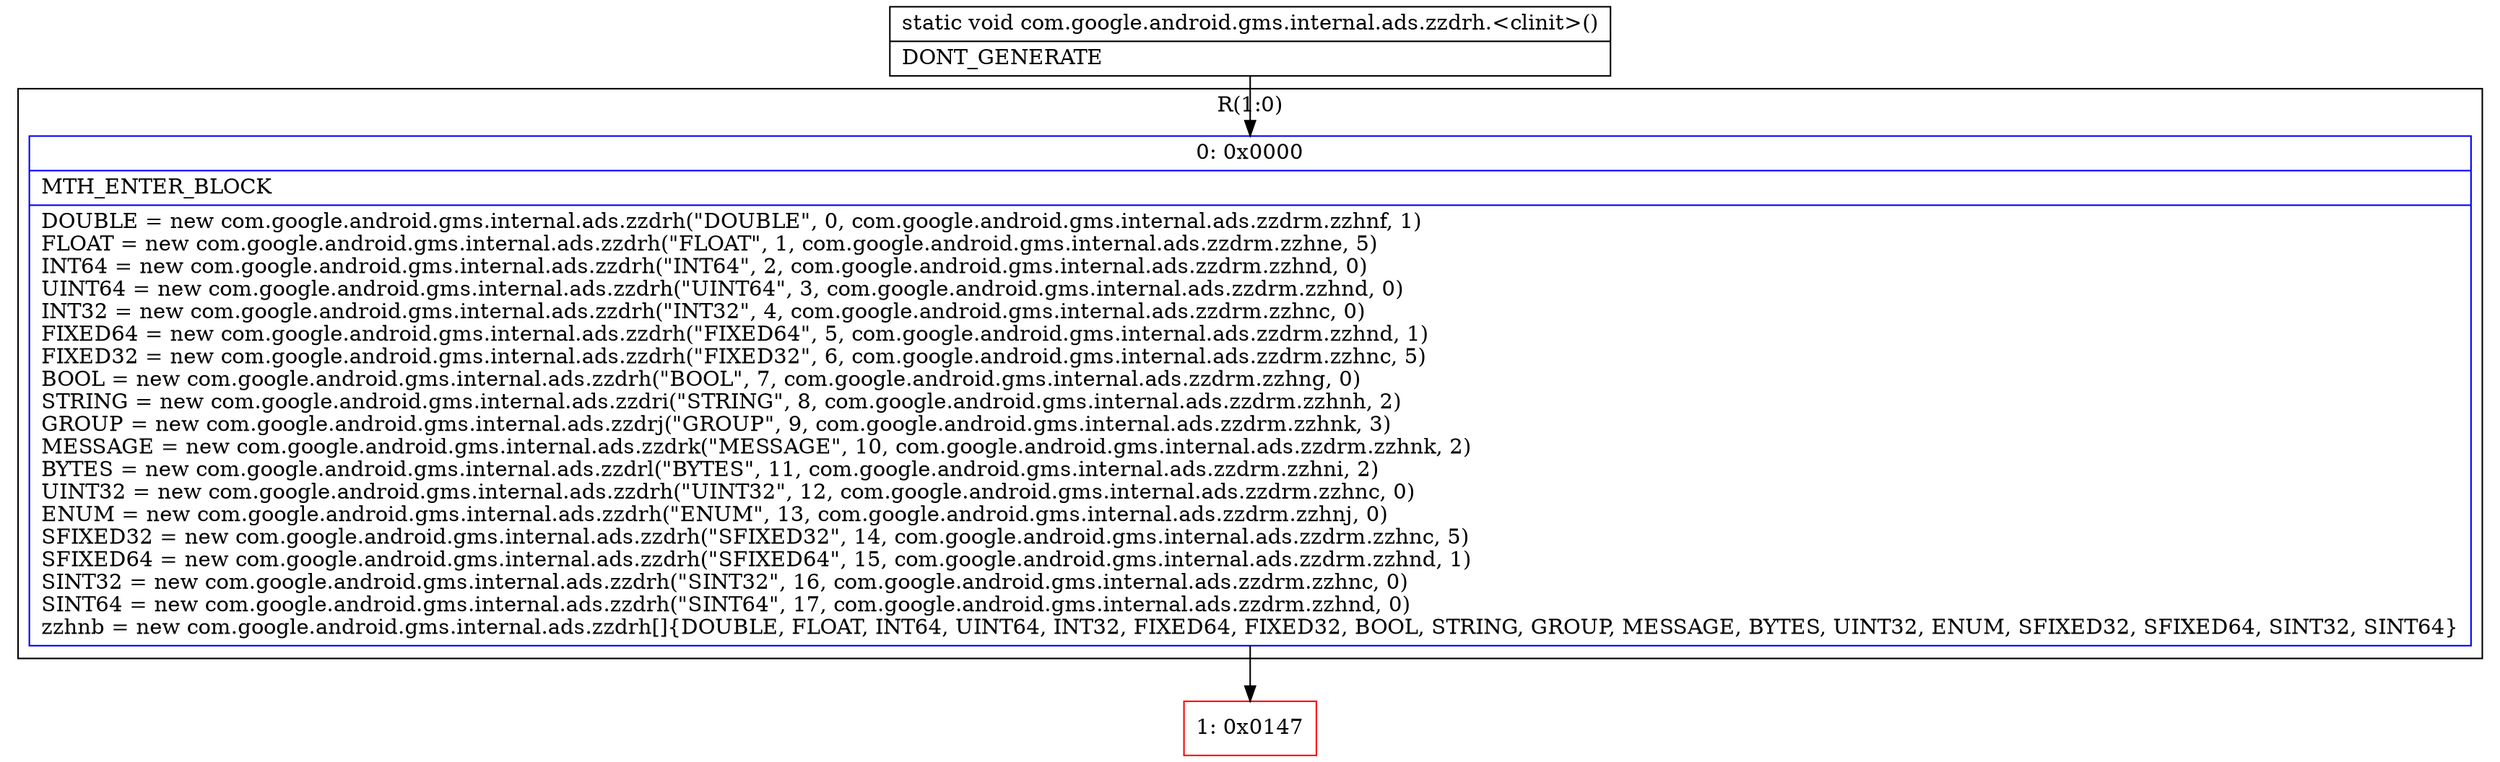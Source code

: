 digraph "CFG forcom.google.android.gms.internal.ads.zzdrh.\<clinit\>()V" {
subgraph cluster_Region_1288381072 {
label = "R(1:0)";
node [shape=record,color=blue];
Node_0 [shape=record,label="{0\:\ 0x0000|MTH_ENTER_BLOCK\l|DOUBLE = new com.google.android.gms.internal.ads.zzdrh(\"DOUBLE\", 0, com.google.android.gms.internal.ads.zzdrm.zzhnf, 1)\lFLOAT = new com.google.android.gms.internal.ads.zzdrh(\"FLOAT\", 1, com.google.android.gms.internal.ads.zzdrm.zzhne, 5)\lINT64 = new com.google.android.gms.internal.ads.zzdrh(\"INT64\", 2, com.google.android.gms.internal.ads.zzdrm.zzhnd, 0)\lUINT64 = new com.google.android.gms.internal.ads.zzdrh(\"UINT64\", 3, com.google.android.gms.internal.ads.zzdrm.zzhnd, 0)\lINT32 = new com.google.android.gms.internal.ads.zzdrh(\"INT32\", 4, com.google.android.gms.internal.ads.zzdrm.zzhnc, 0)\lFIXED64 = new com.google.android.gms.internal.ads.zzdrh(\"FIXED64\", 5, com.google.android.gms.internal.ads.zzdrm.zzhnd, 1)\lFIXED32 = new com.google.android.gms.internal.ads.zzdrh(\"FIXED32\", 6, com.google.android.gms.internal.ads.zzdrm.zzhnc, 5)\lBOOL = new com.google.android.gms.internal.ads.zzdrh(\"BOOL\", 7, com.google.android.gms.internal.ads.zzdrm.zzhng, 0)\lSTRING = new com.google.android.gms.internal.ads.zzdri(\"STRING\", 8, com.google.android.gms.internal.ads.zzdrm.zzhnh, 2)\lGROUP = new com.google.android.gms.internal.ads.zzdrj(\"GROUP\", 9, com.google.android.gms.internal.ads.zzdrm.zzhnk, 3)\lMESSAGE = new com.google.android.gms.internal.ads.zzdrk(\"MESSAGE\", 10, com.google.android.gms.internal.ads.zzdrm.zzhnk, 2)\lBYTES = new com.google.android.gms.internal.ads.zzdrl(\"BYTES\", 11, com.google.android.gms.internal.ads.zzdrm.zzhni, 2)\lUINT32 = new com.google.android.gms.internal.ads.zzdrh(\"UINT32\", 12, com.google.android.gms.internal.ads.zzdrm.zzhnc, 0)\lENUM = new com.google.android.gms.internal.ads.zzdrh(\"ENUM\", 13, com.google.android.gms.internal.ads.zzdrm.zzhnj, 0)\lSFIXED32 = new com.google.android.gms.internal.ads.zzdrh(\"SFIXED32\", 14, com.google.android.gms.internal.ads.zzdrm.zzhnc, 5)\lSFIXED64 = new com.google.android.gms.internal.ads.zzdrh(\"SFIXED64\", 15, com.google.android.gms.internal.ads.zzdrm.zzhnd, 1)\lSINT32 = new com.google.android.gms.internal.ads.zzdrh(\"SINT32\", 16, com.google.android.gms.internal.ads.zzdrm.zzhnc, 0)\lSINT64 = new com.google.android.gms.internal.ads.zzdrh(\"SINT64\", 17, com.google.android.gms.internal.ads.zzdrm.zzhnd, 0)\lzzhnb = new com.google.android.gms.internal.ads.zzdrh[]\{DOUBLE, FLOAT, INT64, UINT64, INT32, FIXED64, FIXED32, BOOL, STRING, GROUP, MESSAGE, BYTES, UINT32, ENUM, SFIXED32, SFIXED64, SINT32, SINT64\}\l}"];
}
Node_1 [shape=record,color=red,label="{1\:\ 0x0147}"];
MethodNode[shape=record,label="{static void com.google.android.gms.internal.ads.zzdrh.\<clinit\>()  | DONT_GENERATE\l}"];
MethodNode -> Node_0;
Node_0 -> Node_1;
}

